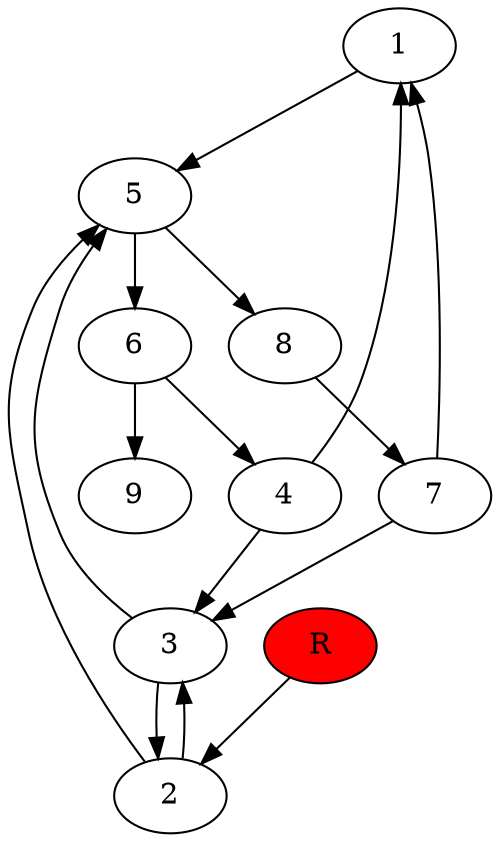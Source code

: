 digraph prb72865 {
	1
	2
	3
	4
	5
	6
	7
	8
	R [fillcolor="#ff0000" style=filled]
	1 -> 5
	2 -> 3
	2 -> 5
	3 -> 2
	3 -> 5
	4 -> 1
	4 -> 3
	5 -> 6
	5 -> 8
	6 -> 4
	6 -> 9
	7 -> 1
	7 -> 3
	8 -> 7
	R -> 2
}
